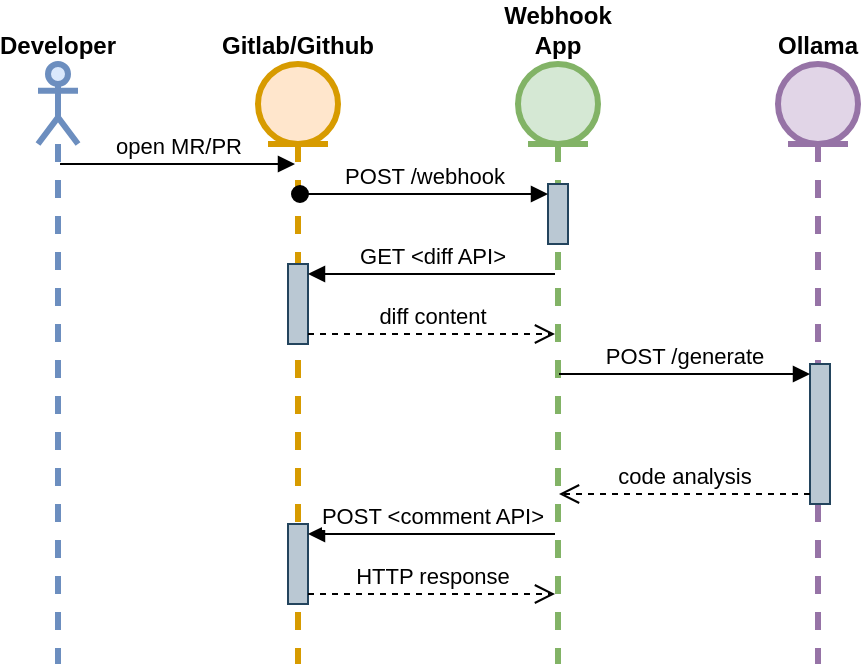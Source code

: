 <mxfile version="26.1.3">
  <diagram id="YNI4-AzGfPjCBmK5Szka" name="Página-1">
    <mxGraphModel dx="1434" dy="754" grid="1" gridSize="10" guides="1" tooltips="1" connect="1" arrows="1" fold="1" page="1" pageScale="1" pageWidth="827" pageHeight="1169" math="0" shadow="0">
      <root>
        <mxCell id="0" />
        <mxCell id="1" parent="0" />
        <mxCell id="0nYZXchBeQHe3zYuDBeJ-2" value="Developer" style="shape=umlLifeline;perimeter=lifelinePerimeter;whiteSpace=wrap;html=1;container=1;dropTarget=0;collapsible=0;recursiveResize=0;outlineConnect=0;portConstraint=eastwest;newEdgeStyle={&quot;curved&quot;:0,&quot;rounded&quot;:0};participant=umlActor;verticalAlign=bottom;labelPosition=center;verticalLabelPosition=top;align=center;fillColor=#dae8fc;strokeColor=#6c8ebf;strokeWidth=3;fontStyle=1" parent="1" vertex="1">
          <mxGeometry x="30" y="120" width="20" height="300" as="geometry" />
        </mxCell>
        <mxCell id="0nYZXchBeQHe3zYuDBeJ-3" value="Gitlab/Github" style="shape=umlLifeline;perimeter=lifelinePerimeter;whiteSpace=wrap;html=1;container=1;dropTarget=0;collapsible=0;recursiveResize=0;outlineConnect=0;portConstraint=eastwest;newEdgeStyle={&quot;curved&quot;:0,&quot;rounded&quot;:0};participant=umlEntity;labelPosition=center;verticalLabelPosition=top;align=center;verticalAlign=bottom;fillColor=#ffe6cc;strokeColor=#d79b00;strokeWidth=3;fontStyle=1" parent="1" vertex="1">
          <mxGeometry x="140" y="120" width="40" height="300" as="geometry" />
        </mxCell>
        <mxCell id="0nYZXchBeQHe3zYuDBeJ-19" value="" style="html=1;points=[[0,0,0,0,5],[0,1,0,0,-5],[1,0,0,0,5],[1,1,0,0,-5]];perimeter=orthogonalPerimeter;outlineConnect=0;targetShapes=umlLifeline;portConstraint=eastwest;newEdgeStyle={&quot;curved&quot;:0,&quot;rounded&quot;:0};fillColor=#bac8d3;strokeColor=#23445d;" parent="0nYZXchBeQHe3zYuDBeJ-3" vertex="1">
          <mxGeometry x="15" y="100" width="10" height="40" as="geometry" />
        </mxCell>
        <mxCell id="0nYZXchBeQHe3zYuDBeJ-28" value="" style="html=1;points=[[0,0,0,0,5],[0,1,0,0,-5],[1,0,0,0,5],[1,1,0,0,-5]];perimeter=orthogonalPerimeter;outlineConnect=0;targetShapes=umlLifeline;portConstraint=eastwest;newEdgeStyle={&quot;curved&quot;:0,&quot;rounded&quot;:0};fillColor=#bac8d3;strokeColor=#23445d;" parent="0nYZXchBeQHe3zYuDBeJ-3" vertex="1">
          <mxGeometry x="15" y="230" width="10" height="40" as="geometry" />
        </mxCell>
        <mxCell id="0nYZXchBeQHe3zYuDBeJ-7" value="Webhook App" style="shape=umlLifeline;perimeter=lifelinePerimeter;whiteSpace=wrap;html=1;container=1;dropTarget=0;collapsible=0;recursiveResize=0;outlineConnect=0;portConstraint=eastwest;newEdgeStyle={&quot;curved&quot;:0,&quot;rounded&quot;:0};participant=umlEntity;labelPosition=center;verticalLabelPosition=top;align=center;verticalAlign=bottom;fillColor=#d5e8d4;strokeColor=#82b366;strokeWidth=3;fontStyle=1" parent="1" vertex="1">
          <mxGeometry x="270" y="120" width="40" height="300" as="geometry" />
        </mxCell>
        <mxCell id="0nYZXchBeQHe3zYuDBeJ-17" value="" style="html=1;points=[[0,0,0,0,5],[0,1,0,0,-5],[1,0,0,0,5],[1,1,0,0,-5]];perimeter=orthogonalPerimeter;outlineConnect=0;targetShapes=umlLifeline;portConstraint=eastwest;newEdgeStyle={&quot;curved&quot;:0,&quot;rounded&quot;:0};fillColor=#bac8d3;strokeColor=#23445d;" parent="0nYZXchBeQHe3zYuDBeJ-7" vertex="1">
          <mxGeometry x="15" y="60" width="10" height="30" as="geometry" />
        </mxCell>
        <mxCell id="0nYZXchBeQHe3zYuDBeJ-8" value="Ollama" style="shape=umlLifeline;perimeter=lifelinePerimeter;whiteSpace=wrap;html=1;container=1;dropTarget=0;collapsible=0;recursiveResize=0;outlineConnect=0;portConstraint=eastwest;newEdgeStyle={&quot;curved&quot;:0,&quot;rounded&quot;:0};participant=umlEntity;labelPosition=center;verticalLabelPosition=top;align=center;verticalAlign=bottom;fillColor=#e1d5e7;strokeColor=#9673a6;strokeWidth=3;fontStyle=1" parent="1" vertex="1">
          <mxGeometry x="400" y="120" width="40" height="300" as="geometry" />
        </mxCell>
        <mxCell id="0nYZXchBeQHe3zYuDBeJ-25" value="" style="html=1;points=[[0,0,0,0,5],[0,1,0,0,-5],[1,0,0,0,5],[1,1,0,0,-5]];perimeter=orthogonalPerimeter;outlineConnect=0;targetShapes=umlLifeline;portConstraint=eastwest;newEdgeStyle={&quot;curved&quot;:0,&quot;rounded&quot;:0};fillColor=#bac8d3;strokeColor=#23445d;" parent="0nYZXchBeQHe3zYuDBeJ-8" vertex="1">
          <mxGeometry x="16" y="150" width="10" height="70" as="geometry" />
        </mxCell>
        <mxCell id="0nYZXchBeQHe3zYuDBeJ-9" value="open MR/PR" style="html=1;verticalAlign=bottom;endArrow=block;curved=0;rounded=0;" parent="1" source="0nYZXchBeQHe3zYuDBeJ-2" target="0nYZXchBeQHe3zYuDBeJ-3" edge="1">
          <mxGeometry width="80" relative="1" as="geometry">
            <mxPoint x="40" y="170" as="sourcePoint" />
            <mxPoint x="120" y="170" as="targetPoint" />
            <Array as="points">
              <mxPoint x="90" y="170" />
            </Array>
          </mxGeometry>
        </mxCell>
        <mxCell id="0nYZXchBeQHe3zYuDBeJ-18" value="POST /webhook" style="html=1;verticalAlign=bottom;startArrow=oval;endArrow=block;startSize=8;curved=0;rounded=0;entryX=0;entryY=0;entryDx=0;entryDy=5;" parent="1" source="0nYZXchBeQHe3zYuDBeJ-3" target="0nYZXchBeQHe3zYuDBeJ-17" edge="1">
          <mxGeometry relative="1" as="geometry">
            <mxPoint x="300" y="355" as="sourcePoint" />
            <Array as="points">
              <mxPoint x="220" y="185" />
            </Array>
          </mxGeometry>
        </mxCell>
        <mxCell id="0nYZXchBeQHe3zYuDBeJ-20" value="GET &amp;lt;diff API&amp;gt;" style="html=1;verticalAlign=bottom;endArrow=block;curved=0;rounded=0;entryX=1;entryY=0;entryDx=0;entryDy=5;" parent="1" target="0nYZXchBeQHe3zYuDBeJ-19" edge="1">
          <mxGeometry relative="1" as="geometry">
            <mxPoint x="288.5" y="225" as="sourcePoint" />
          </mxGeometry>
        </mxCell>
        <mxCell id="0nYZXchBeQHe3zYuDBeJ-21" value="diff content" style="html=1;verticalAlign=bottom;endArrow=open;dashed=1;endSize=8;curved=0;rounded=0;exitX=1;exitY=1;exitDx=0;exitDy=-5;" parent="1" source="0nYZXchBeQHe3zYuDBeJ-19" edge="1">
          <mxGeometry relative="1" as="geometry">
            <mxPoint x="288.5" y="255" as="targetPoint" />
          </mxGeometry>
        </mxCell>
        <mxCell id="0nYZXchBeQHe3zYuDBeJ-26" value="POST /generate" style="html=1;verticalAlign=bottom;endArrow=block;curved=0;rounded=0;entryX=0;entryY=0;entryDx=0;entryDy=5;" parent="1" target="0nYZXchBeQHe3zYuDBeJ-25" edge="1">
          <mxGeometry x="-0.004" relative="1" as="geometry">
            <mxPoint x="290.5" y="275" as="sourcePoint" />
            <mxPoint as="offset" />
          </mxGeometry>
        </mxCell>
        <mxCell id="0nYZXchBeQHe3zYuDBeJ-27" value="code analysis" style="html=1;verticalAlign=bottom;endArrow=open;dashed=1;endSize=8;curved=0;rounded=0;exitX=0;exitY=1;exitDx=0;exitDy=-5;" parent="1" source="0nYZXchBeQHe3zYuDBeJ-25" edge="1">
          <mxGeometry relative="1" as="geometry">
            <mxPoint x="290.5" y="335" as="targetPoint" />
          </mxGeometry>
        </mxCell>
        <mxCell id="0nYZXchBeQHe3zYuDBeJ-30" value="HTTP response" style="html=1;verticalAlign=bottom;endArrow=open;dashed=1;endSize=8;curved=0;rounded=0;exitX=1;exitY=1;exitDx=0;exitDy=-5;" parent="1" source="0nYZXchBeQHe3zYuDBeJ-28" target="0nYZXchBeQHe3zYuDBeJ-7" edge="1">
          <mxGeometry relative="1" as="geometry">
            <mxPoint x="288.5" y="395" as="targetPoint" />
            <Array as="points">
              <mxPoint x="230" y="385" />
            </Array>
          </mxGeometry>
        </mxCell>
        <mxCell id="0nYZXchBeQHe3zYuDBeJ-29" value="POST &amp;lt;comment API&amp;gt;" style="html=1;verticalAlign=bottom;endArrow=block;curved=0;rounded=0;entryX=1;entryY=0;entryDx=0;entryDy=5;" parent="1" target="0nYZXchBeQHe3zYuDBeJ-28" edge="1">
          <mxGeometry relative="1" as="geometry">
            <mxPoint x="288.5" y="355" as="sourcePoint" />
          </mxGeometry>
        </mxCell>
      </root>
    </mxGraphModel>
  </diagram>
</mxfile>

